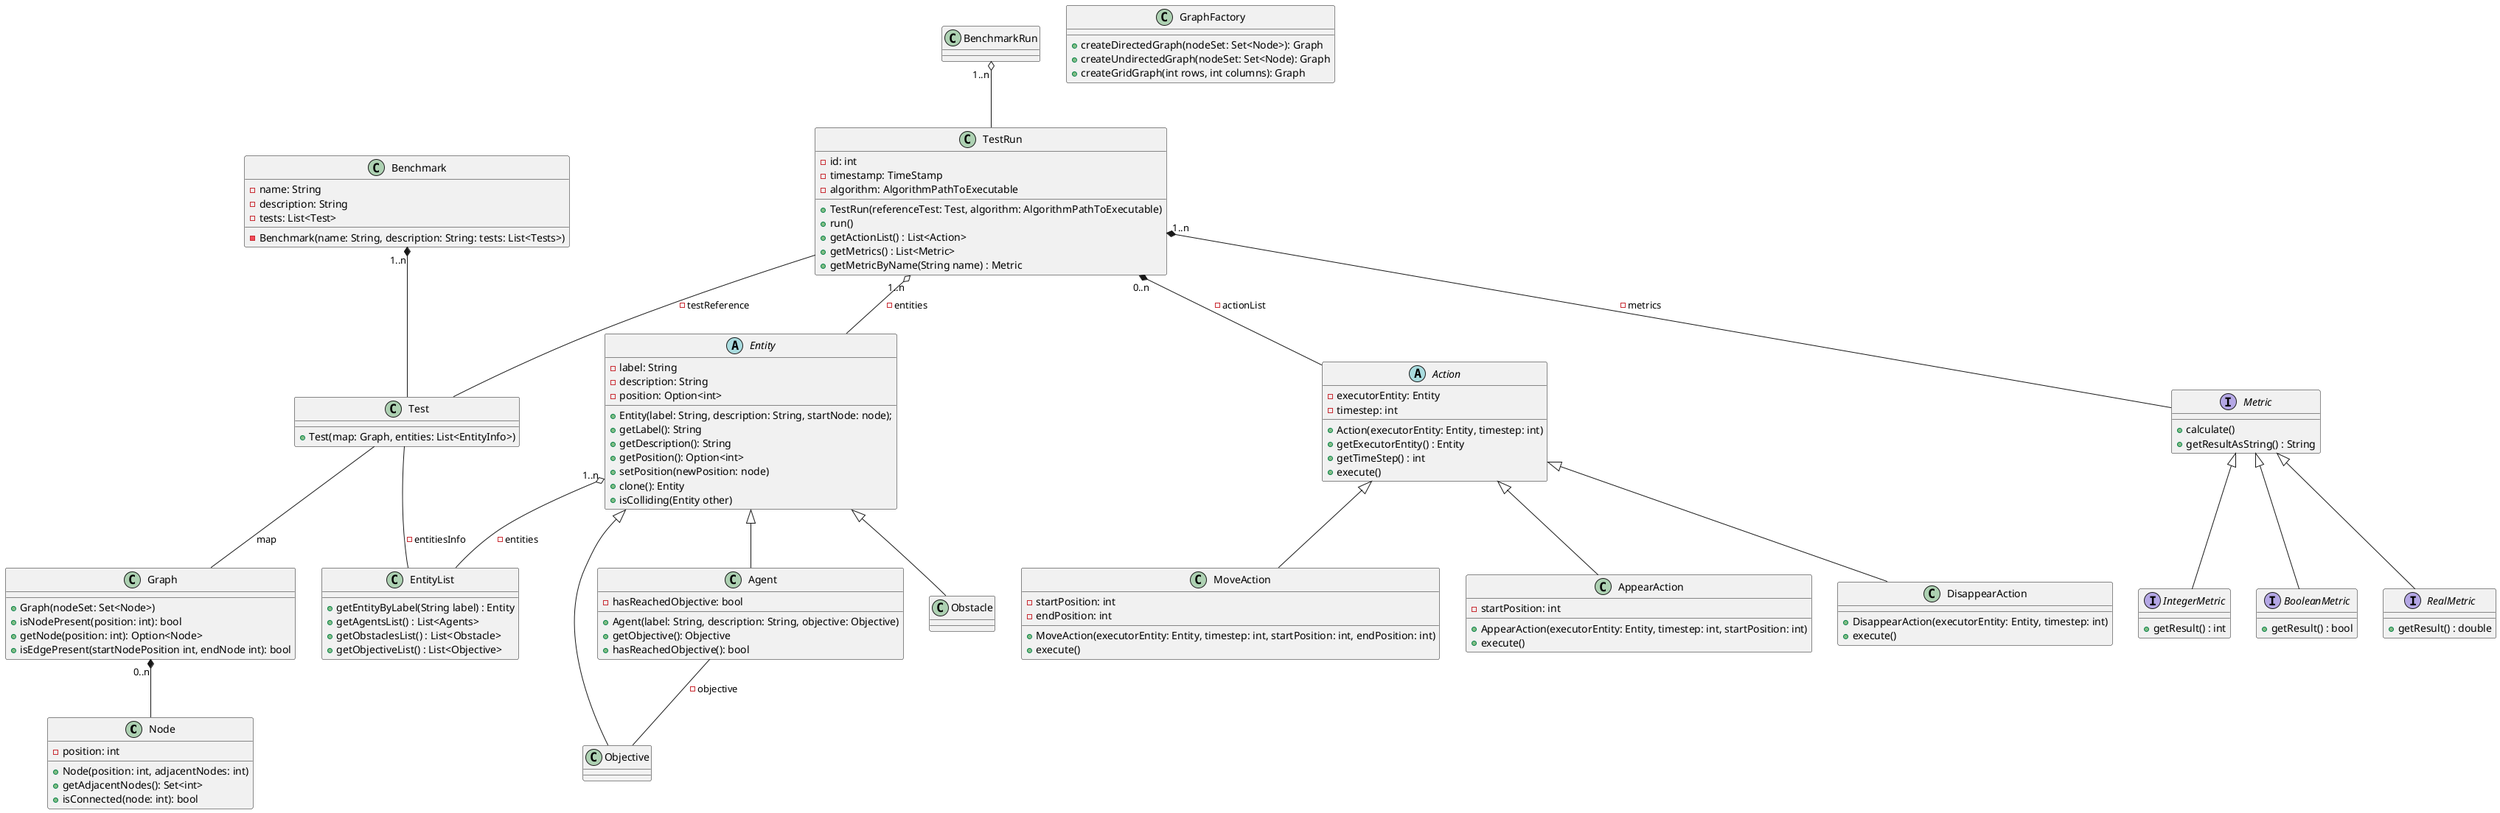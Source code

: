 @startuml
    'Lines to set apperence, not useful uncomment if necessary
    'skinparam dpi 300
    'scale 600*600
    '!pragma ratio
    class Node {
        -position: int
        ' -adjacentNodes: Set<int>
        +Node(position: int, adjacentNodes: int)
        +getAdjacentNodes(): Set<int>
        +isConnected(node: int): bool
    }

    class Graph {
        +Graph(nodeSet: Set<Node>)
        +isNodePresent(position: int): bool
        +getNode(position: int): Option<Node>
        +isEdgePresent(startNodePosition int, endNode int): bool
    }

    class GraphFactory {
        +createDirectedGraph(nodeSet: Set<Node>): Graph
        +createUndirectedGraph(nodeSet: Set<Node): Graph
        +createGridGraph(int rows, int columns): Graph
    }
     
    
    class EntityList {
        '-entities: List<Entity>
        
        +getEntityByLabel(String label) : Entity
        +getAgentsList() : List<Agents>
        +getObstaclesList() : List<Obstacle>
        +getObjectiveList() : List<Objective>
    }
       
    abstract class Entity {
        -label: String
        -description: String
        -position: Option<int>

        +Entity(label: String, description: String, startNode: node);
        +getLabel(): String
        +getDescription(): String
        +getPosition(): Option<int>
        +setPosition(newPosition: node)
        +clone(): Entity
        +isColliding(Entity other)
    }

    class Agent {
        '-objective: Objective
        -hasReachedObjective: bool
    
        +Agent(label: String, description: String, objective: Objective) 
        +getObjective(): Objective
        +hasReachedObjective(): bool
    }

    'class Obstacle { }

    'class Objective { }
    
    class Test {
        '-map: Graph
        '-entitiesInfo: List<Entity> Fare una classe apposita per cercare nelle liste di entità e di azioni
        +Test(map: Graph, entities: List<EntityInfo>)
    }

    abstract class Action {
        
        -executorEntity: Entity
        -timestep: int

        +Action(executorEntity: Entity, timestep: int)
        +getExecutorEntity() : Entity
        +getTimeStep() : int
        +execute()  
    }

    class MoveAction {
        
        -startPosition: int
        -endPosition: int
        
        +MoveAction(executorEntity: Entity, timestep: int, startPosition: int, endPosition: int)
        +execute()
    }

    class AppearAction {
       -startPosition: int

       +AppearAction(executorEntity: Entity, timestep: int, startPosition: int)
       +execute()
    }

    class DisappearAction {
        +DisappearAction(executorEntity: Entity, timestep: int)
        +execute()
    }
    
    class Benchmark {
         -name: String
         -description: String
         -tests: List<Test>
         -Benchmark(name: String, description: String: tests: List<Tests>)
    }

    class TestRun {
        -id: int
        '-referenceTest: Test
        -timestamp: TimeStamp
        '-entities: EntityList
        '-metrics: List<Metric>
        -algorithm: AlgorithmPathToExecutable
        '-actionList: List<Action>
        
        +TestRun(referenceTest: Test, algorithm: AlgorithmPathToExecutable)
        +run()
        +getActionList() : List<Action>
        +getMetrics() : List<Metric>
        +getMetricByName(String name) : Metric
    }

    interface Metric {
        +calculate()
        +getResultAsString() : String
    }

    interface IntegerMetric {
        +getResult() : int
    }

    interface BooleanMetric {
        +getResult() : bool 
    }

    interface RealMetric {
        +getResult() : double
    }

    Graph "0..n" *-- Node
    Entity "1..n" o-- EntityList : -entities
    Entity <|-- Agent
    Entity <|-- Obstacle
    Entity <|-- Objective
    Agent -- Objective : -objective

    Test -- Graph : map
    Test -- EntityList : -entitiesInfo
    Benchmark "1..n" *-- Test

    TestRun -- Test : -testReference
    TestRun "1..n" o-- Entity : -entities
    TestRun "1..n" *-- Metric: -metrics
    TestRun "0..n" *-- Action: -actionList
    BenchmarkRun "1..n" o-- TestRun

    Action <|-- MoveAction
    Action <|-- AppearAction
    Action <|-- DisappearAction

    Metric <|-- BooleanMetric
    Metric <|-- IntegerMetric
    Metric <|-- RealMetric

@enduml
